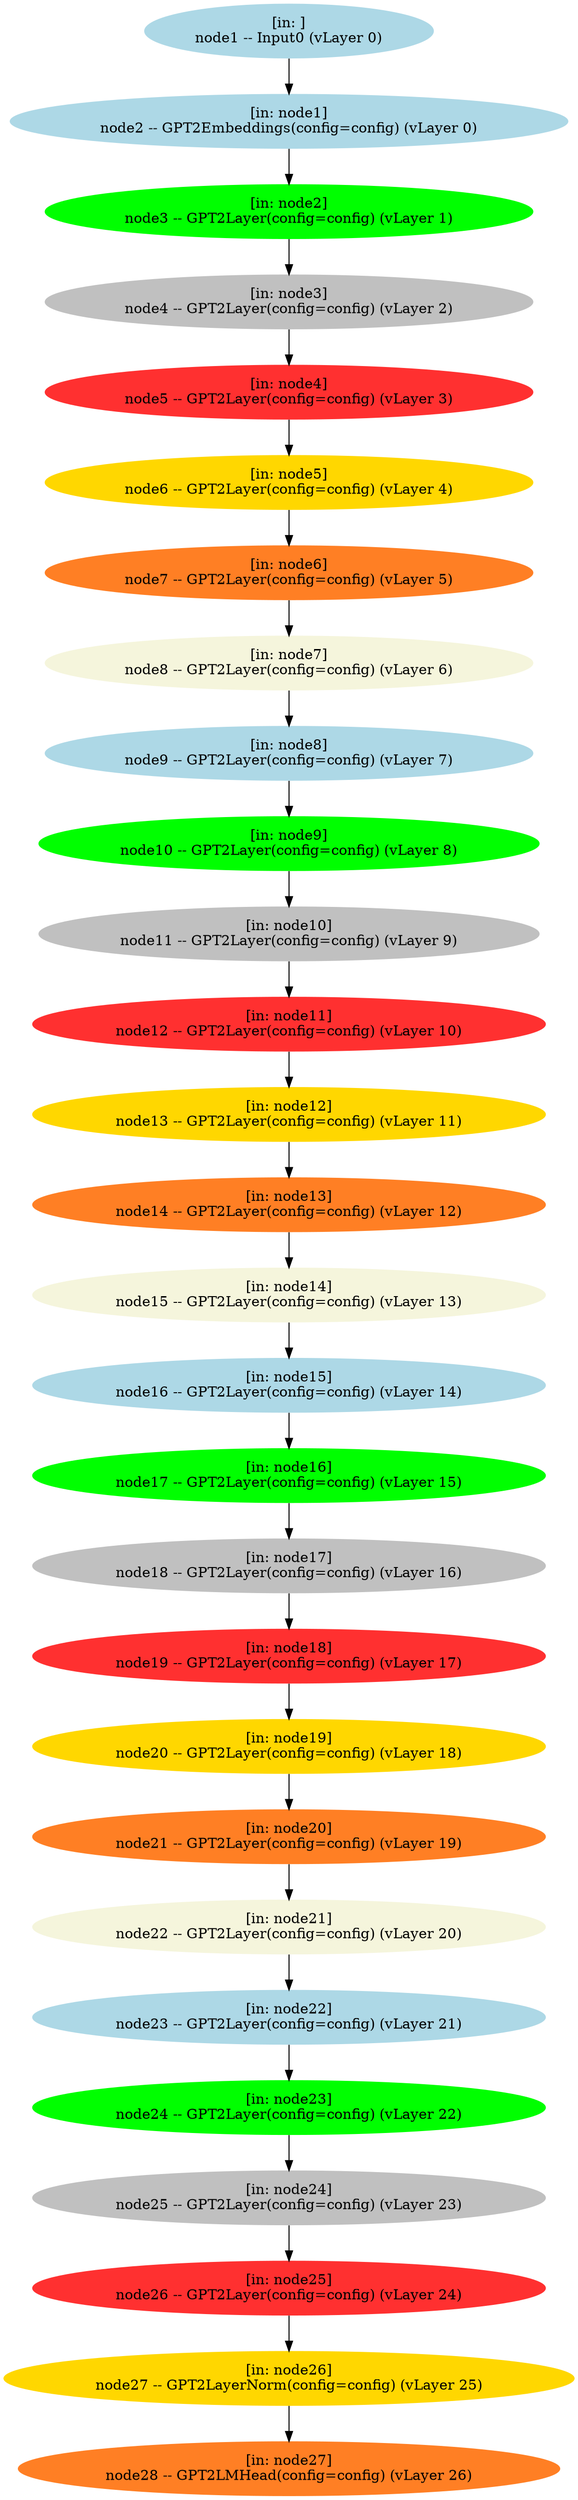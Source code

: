 digraph {
	node2 [label="[in: node1]
node2 -- GPT2Embeddings(config=config) (vLayer 0)" color=lightblue style=filled]
	node3 [label="[in: node2]
node3 -- GPT2Layer(config=config) (vLayer 1)" color=green style=filled]
	node4 [label="[in: node3]
node4 -- GPT2Layer(config=config) (vLayer 2)" color=grey style=filled]
	node5 [label="[in: node4]
node5 -- GPT2Layer(config=config) (vLayer 3)" color=firebrick1 style=filled]
	node6 [label="[in: node5]
node6 -- GPT2Layer(config=config) (vLayer 4)" color=gold style=filled]
	node7 [label="[in: node6]
node7 -- GPT2Layer(config=config) (vLayer 5)" color=chocolate1 style=filled]
	node8 [label="[in: node7]
node8 -- GPT2Layer(config=config) (vLayer 6)" color=beige style=filled]
	node9 [label="[in: node8]
node9 -- GPT2Layer(config=config) (vLayer 7)" color=lightblue style=filled]
	node10 [label="[in: node9]
node10 -- GPT2Layer(config=config) (vLayer 8)" color=green style=filled]
	node11 [label="[in: node10]
node11 -- GPT2Layer(config=config) (vLayer 9)" color=grey style=filled]
	node12 [label="[in: node11]
node12 -- GPT2Layer(config=config) (vLayer 10)" color=firebrick1 style=filled]
	node13 [label="[in: node12]
node13 -- GPT2Layer(config=config) (vLayer 11)" color=gold style=filled]
	node14 [label="[in: node13]
node14 -- GPT2Layer(config=config) (vLayer 12)" color=chocolate1 style=filled]
	node15 [label="[in: node14]
node15 -- GPT2Layer(config=config) (vLayer 13)" color=beige style=filled]
	node16 [label="[in: node15]
node16 -- GPT2Layer(config=config) (vLayer 14)" color=lightblue style=filled]
	node17 [label="[in: node16]
node17 -- GPT2Layer(config=config) (vLayer 15)" color=green style=filled]
	node18 [label="[in: node17]
node18 -- GPT2Layer(config=config) (vLayer 16)" color=grey style=filled]
	node19 [label="[in: node18]
node19 -- GPT2Layer(config=config) (vLayer 17)" color=firebrick1 style=filled]
	node20 [label="[in: node19]
node20 -- GPT2Layer(config=config) (vLayer 18)" color=gold style=filled]
	node21 [label="[in: node20]
node21 -- GPT2Layer(config=config) (vLayer 19)" color=chocolate1 style=filled]
	node22 [label="[in: node21]
node22 -- GPT2Layer(config=config) (vLayer 20)" color=beige style=filled]
	node23 [label="[in: node22]
node23 -- GPT2Layer(config=config) (vLayer 21)" color=lightblue style=filled]
	node24 [label="[in: node23]
node24 -- GPT2Layer(config=config) (vLayer 22)" color=green style=filled]
	node25 [label="[in: node24]
node25 -- GPT2Layer(config=config) (vLayer 23)" color=grey style=filled]
	node26 [label="[in: node25]
node26 -- GPT2Layer(config=config) (vLayer 24)" color=firebrick1 style=filled]
	node27 [label="[in: node26]
node27 -- GPT2LayerNorm(config=config) (vLayer 25)" color=gold style=filled]
	node28 [label="[in: node27]
node28 -- GPT2LMHead(config=config) (vLayer 26)" color=chocolate1 style=filled]
	node1 [label="[in: ]
node1 -- Input0 (vLayer 0)" color=lightblue style=filled]
	node1 -> node2
	node2 -> node3
	node3 -> node4
	node4 -> node5
	node5 -> node6
	node6 -> node7
	node7 -> node8
	node8 -> node9
	node9 -> node10
	node10 -> node11
	node11 -> node12
	node12 -> node13
	node13 -> node14
	node14 -> node15
	node15 -> node16
	node16 -> node17
	node17 -> node18
	node18 -> node19
	node19 -> node20
	node20 -> node21
	node21 -> node22
	node22 -> node23
	node23 -> node24
	node24 -> node25
	node25 -> node26
	node26 -> node27
	node27 -> node28
}
